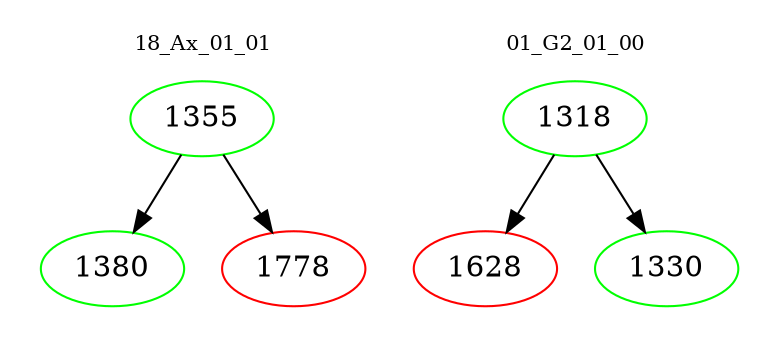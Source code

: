 digraph{
subgraph cluster_0 {
color = white
label = "18_Ax_01_01";
fontsize=10;
T0_1355 [label="1355", color="green"]
T0_1355 -> T0_1380 [color="black"]
T0_1380 [label="1380", color="green"]
T0_1355 -> T0_1778 [color="black"]
T0_1778 [label="1778", color="red"]
}
subgraph cluster_1 {
color = white
label = "01_G2_01_00";
fontsize=10;
T1_1318 [label="1318", color="green"]
T1_1318 -> T1_1628 [color="black"]
T1_1628 [label="1628", color="red"]
T1_1318 -> T1_1330 [color="black"]
T1_1330 [label="1330", color="green"]
}
}
